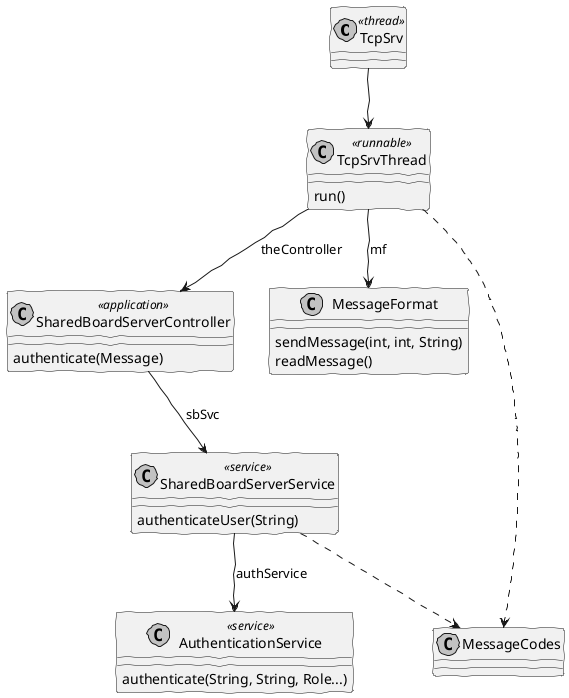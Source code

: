 @startuml
'http://plantuml.com/skinparam.html
skinparam handwritten true
skinparam monochrome true
skinparam packageStyle rect
skinparam defaultFontName FG Virgil
skinparam shadowing false


class TcpSrv <<thread>>
class TcpSrvThread <<runnable>>
class SharedBoardServerController <<application>>
class SharedBoardServerService <<service>>
class AuthenticationService <<service>>
class MessageFormat
class MessageCodes

TcpSrv --> TcpSrvThread
TcpSrvThread --> SharedBoardServerController: theController
TcpSrvThread --> MessageFormat: mf
SharedBoardServerController --> SharedBoardServerService: sbSvc
SharedBoardServerService --> AuthenticationService: authService
TcpSrvThread ..> MessageCodes
SharedBoardServerService ..> MessageCodes

TcpSrvThread : run()
SharedBoardServerController : authenticate(Message)
SharedBoardServerService : authenticateUser(String)
AuthenticationService : authenticate(String, String, Role...)
MessageFormat : sendMessage(int, int, String)
MessageFormat : readMessage()

@enduml